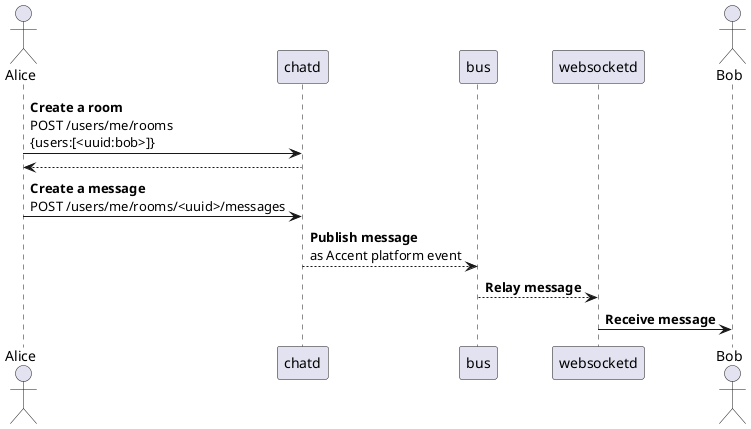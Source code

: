 @startuml
actor Alice
Alice -> chatd: <b>Create a room\nPOST /users/me/rooms\n{users:[<uuid:bob>]}
chatd --> Alice:
Alice -> chatd: <b>Create a message\nPOST /users/me/rooms/<uuid>/messages
chatd --> bus: <b>Publish message\nas Accent platform event
bus --> websocketd: <b>Relay message

actor Bob
websocketd -> Bob: <b>Receive message

@enduml
